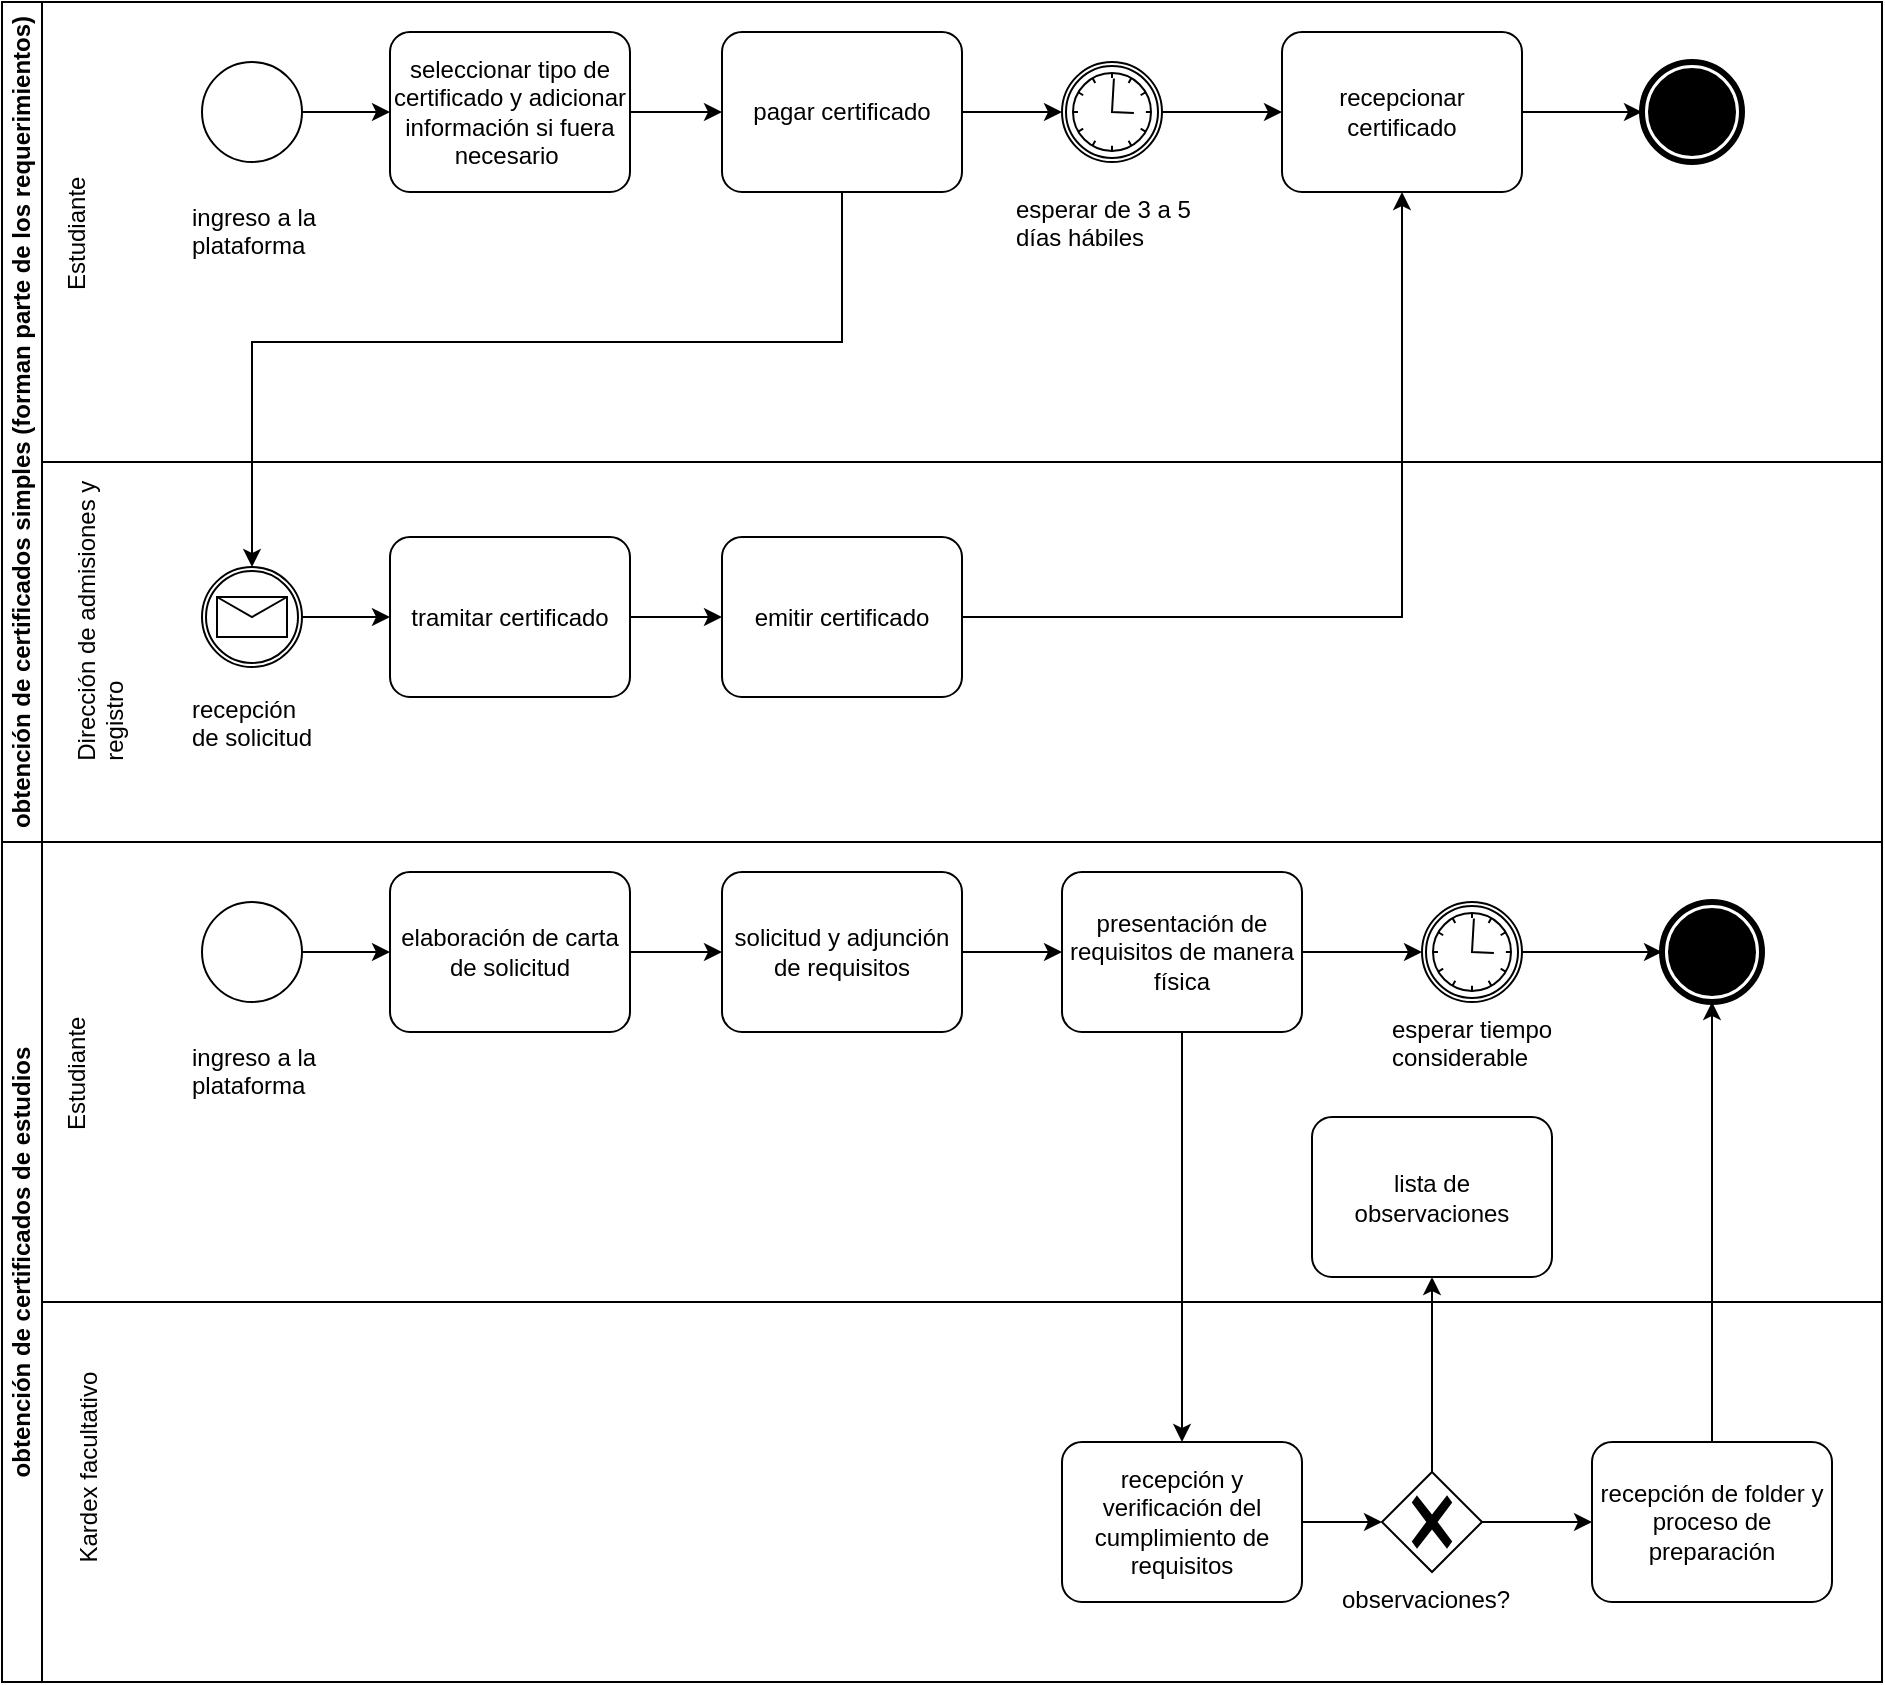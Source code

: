 <mxfile version="21.3.7">
  <diagram name="Página-1" id="altKlWIEwy7CdVfgzB5W">
    <mxGraphModel dx="1509" dy="834" grid="1" gridSize="10" guides="1" tooltips="1" connect="1" arrows="1" fold="1" page="1" pageScale="1" pageWidth="827" pageHeight="1169" math="0" shadow="0">
      <root>
        <mxCell id="0" />
        <mxCell id="1" parent="0" />
        <mxCell id="xb_BVNKUW_JwSUMzYblN-20" value="obtención de certificados simples (forman parte de los requerimientos)" style="swimlane;startSize=20;horizontal=0;html=1;whiteSpace=wrap;" vertex="1" parent="1">
          <mxGeometry x="70" y="30" width="940" height="420" as="geometry" />
        </mxCell>
        <mxCell id="xb_BVNKUW_JwSUMzYblN-21" value="" style="swimlane;html=1;startSize=20;fontStyle=0;collapsible=0;horizontal=1;swimlaneLine=0;fillColor=none;whiteSpace=wrap;" vertex="1" parent="xb_BVNKUW_JwSUMzYblN-20">
          <mxGeometry x="20" width="920" height="230" as="geometry" />
        </mxCell>
        <mxCell id="xb_BVNKUW_JwSUMzYblN-26" style="edgeStyle=orthogonalEdgeStyle;rounded=0;orthogonalLoop=1;jettySize=auto;html=1;entryX=0;entryY=0.5;entryDx=0;entryDy=0;entryPerimeter=0;" edge="1" parent="xb_BVNKUW_JwSUMzYblN-21" source="xb_BVNKUW_JwSUMzYblN-24" target="xb_BVNKUW_JwSUMzYblN-25">
          <mxGeometry relative="1" as="geometry" />
        </mxCell>
        <mxCell id="xb_BVNKUW_JwSUMzYblN-24" value="" style="points=[[0.145,0.145,0],[0.5,0,0],[0.855,0.145,0],[1,0.5,0],[0.855,0.855,0],[0.5,1,0],[0.145,0.855,0],[0,0.5,0]];shape=mxgraph.bpmn.event;html=1;verticalLabelPosition=bottom;labelBackgroundColor=#ffffff;verticalAlign=top;align=center;perimeter=ellipsePerimeter;outlineConnect=0;aspect=fixed;outline=standard;symbol=general;" vertex="1" parent="xb_BVNKUW_JwSUMzYblN-21">
          <mxGeometry x="80" y="30" width="50" height="50" as="geometry" />
        </mxCell>
        <mxCell id="xb_BVNKUW_JwSUMzYblN-32" style="edgeStyle=orthogonalEdgeStyle;rounded=0;orthogonalLoop=1;jettySize=auto;html=1;entryX=0;entryY=0.5;entryDx=0;entryDy=0;entryPerimeter=0;" edge="1" parent="xb_BVNKUW_JwSUMzYblN-21" source="xb_BVNKUW_JwSUMzYblN-25" target="xb_BVNKUW_JwSUMzYblN-31">
          <mxGeometry relative="1" as="geometry" />
        </mxCell>
        <mxCell id="xb_BVNKUW_JwSUMzYblN-25" value="seleccionar tipo de certificado y adicionar información si fuera necesario&amp;nbsp;" style="points=[[0.25,0,0],[0.5,0,0],[0.75,0,0],[1,0.25,0],[1,0.5,0],[1,0.75,0],[0.75,1,0],[0.5,1,0],[0.25,1,0],[0,0.75,0],[0,0.5,0],[0,0.25,0]];shape=mxgraph.bpmn.task;whiteSpace=wrap;rectStyle=rounded;size=10;html=1;container=1;expand=0;collapsible=0;taskMarker=abstract;" vertex="1" parent="xb_BVNKUW_JwSUMzYblN-21">
          <mxGeometry x="174" y="15" width="120" height="80" as="geometry" />
        </mxCell>
        <mxCell id="xb_BVNKUW_JwSUMzYblN-93" style="edgeStyle=orthogonalEdgeStyle;rounded=0;orthogonalLoop=1;jettySize=auto;html=1;entryX=0;entryY=0.5;entryDx=0;entryDy=0;entryPerimeter=0;" edge="1" parent="xb_BVNKUW_JwSUMzYblN-21" source="xb_BVNKUW_JwSUMzYblN-31" target="xb_BVNKUW_JwSUMzYblN-92">
          <mxGeometry relative="1" as="geometry" />
        </mxCell>
        <mxCell id="xb_BVNKUW_JwSUMzYblN-31" value="pagar certificado" style="points=[[0.25,0,0],[0.5,0,0],[0.75,0,0],[1,0.25,0],[1,0.5,0],[1,0.75,0],[0.75,1,0],[0.5,1,0],[0.25,1,0],[0,0.75,0],[0,0.5,0],[0,0.25,0]];shape=mxgraph.bpmn.task;whiteSpace=wrap;rectStyle=rounded;size=10;html=1;container=1;expand=0;collapsible=0;taskMarker=abstract;" vertex="1" parent="xb_BVNKUW_JwSUMzYblN-21">
          <mxGeometry x="340" y="15" width="120" height="80" as="geometry" />
        </mxCell>
        <mxCell id="xb_BVNKUW_JwSUMzYblN-38" value="ingreso a la plataforma" style="text;whiteSpace=wrap;html=1;" vertex="1" parent="xb_BVNKUW_JwSUMzYblN-21">
          <mxGeometry x="72.5" y="93.75" width="65" height="40" as="geometry" />
        </mxCell>
        <mxCell id="xb_BVNKUW_JwSUMzYblN-39" value="Estudiante" style="text;whiteSpace=wrap;html=1;rotation=-90;" vertex="1" parent="xb_BVNKUW_JwSUMzYblN-21">
          <mxGeometry x="-12.5" y="97.5" width="65" height="32.5" as="geometry" />
        </mxCell>
        <mxCell id="xb_BVNKUW_JwSUMzYblN-49" style="edgeStyle=orthogonalEdgeStyle;rounded=0;orthogonalLoop=1;jettySize=auto;html=1;entryX=0;entryY=0.5;entryDx=0;entryDy=0;entryPerimeter=0;" edge="1" parent="xb_BVNKUW_JwSUMzYblN-21" source="xb_BVNKUW_JwSUMzYblN-46" target="xb_BVNKUW_JwSUMzYblN-48">
          <mxGeometry relative="1" as="geometry" />
        </mxCell>
        <mxCell id="xb_BVNKUW_JwSUMzYblN-46" value="recepcionar certificado" style="points=[[0.25,0,0],[0.5,0,0],[0.75,0,0],[1,0.25,0],[1,0.5,0],[1,0.75,0],[0.75,1,0],[0.5,1,0],[0.25,1,0],[0,0.75,0],[0,0.5,0],[0,0.25,0]];shape=mxgraph.bpmn.task;whiteSpace=wrap;rectStyle=rounded;size=10;html=1;container=1;expand=0;collapsible=0;taskMarker=abstract;" vertex="1" parent="xb_BVNKUW_JwSUMzYblN-21">
          <mxGeometry x="620" y="15" width="120" height="80" as="geometry" />
        </mxCell>
        <mxCell id="xb_BVNKUW_JwSUMzYblN-48" value="" style="points=[[0.145,0.145,0],[0.5,0,0],[0.855,0.145,0],[1,0.5,0],[0.855,0.855,0],[0.5,1,0],[0.145,0.855,0],[0,0.5,0]];shape=mxgraph.bpmn.event;html=1;verticalLabelPosition=bottom;labelBackgroundColor=#ffffff;verticalAlign=top;align=center;perimeter=ellipsePerimeter;outlineConnect=0;aspect=fixed;outline=end;symbol=terminate;" vertex="1" parent="xb_BVNKUW_JwSUMzYblN-21">
          <mxGeometry x="800" y="30" width="50" height="50" as="geometry" />
        </mxCell>
        <mxCell id="xb_BVNKUW_JwSUMzYblN-37" value="esperar de 3 a 5 días hábiles" style="text;whiteSpace=wrap;html=1;" vertex="1" parent="xb_BVNKUW_JwSUMzYblN-21">
          <mxGeometry x="485" y="90" width="100" height="40" as="geometry" />
        </mxCell>
        <mxCell id="xb_BVNKUW_JwSUMzYblN-94" style="edgeStyle=orthogonalEdgeStyle;rounded=0;orthogonalLoop=1;jettySize=auto;html=1;entryX=0;entryY=0.5;entryDx=0;entryDy=0;entryPerimeter=0;" edge="1" parent="xb_BVNKUW_JwSUMzYblN-21" source="xb_BVNKUW_JwSUMzYblN-92" target="xb_BVNKUW_JwSUMzYblN-46">
          <mxGeometry relative="1" as="geometry" />
        </mxCell>
        <mxCell id="xb_BVNKUW_JwSUMzYblN-92" value="" style="points=[[0.145,0.145,0],[0.5,0,0],[0.855,0.145,0],[1,0.5,0],[0.855,0.855,0],[0.5,1,0],[0.145,0.855,0],[0,0.5,0]];shape=mxgraph.bpmn.event;html=1;verticalLabelPosition=bottom;labelBackgroundColor=#ffffff;verticalAlign=top;align=center;perimeter=ellipsePerimeter;outlineConnect=0;aspect=fixed;outline=catching;symbol=timer;" vertex="1" parent="xb_BVNKUW_JwSUMzYblN-21">
          <mxGeometry x="510" y="30" width="50" height="50" as="geometry" />
        </mxCell>
        <mxCell id="xb_BVNKUW_JwSUMzYblN-40" value="Dirección de admisiones y registro" style="text;whiteSpace=wrap;html=1;rotation=-90;" vertex="1" parent="xb_BVNKUW_JwSUMzYblN-20">
          <mxGeometry x="-30" y="291.25" width="148.13" height="32.5" as="geometry" />
        </mxCell>
        <mxCell id="xb_BVNKUW_JwSUMzYblN-51" style="edgeStyle=orthogonalEdgeStyle;rounded=0;orthogonalLoop=1;jettySize=auto;html=1;entryX=0;entryY=0.5;entryDx=0;entryDy=0;entryPerimeter=0;" edge="1" parent="xb_BVNKUW_JwSUMzYblN-20" source="xb_BVNKUW_JwSUMzYblN-41" target="xb_BVNKUW_JwSUMzYblN-43">
          <mxGeometry relative="1" as="geometry" />
        </mxCell>
        <mxCell id="xb_BVNKUW_JwSUMzYblN-41" value="" style="points=[[0.145,0.145,0],[0.5,0,0],[0.855,0.145,0],[1,0.5,0],[0.855,0.855,0],[0.5,1,0],[0.145,0.855,0],[0,0.5,0]];shape=mxgraph.bpmn.event;html=1;verticalLabelPosition=bottom;labelBackgroundColor=#ffffff;verticalAlign=top;align=center;perimeter=ellipsePerimeter;outlineConnect=0;aspect=fixed;outline=catching;symbol=message;" vertex="1" parent="xb_BVNKUW_JwSUMzYblN-20">
          <mxGeometry x="100" y="282.5" width="50" height="50" as="geometry" />
        </mxCell>
        <mxCell id="xb_BVNKUW_JwSUMzYblN-42" value="recepción de solicitud" style="text;whiteSpace=wrap;html=1;" vertex="1" parent="xb_BVNKUW_JwSUMzYblN-20">
          <mxGeometry x="92.5" y="340" width="65" height="40" as="geometry" />
        </mxCell>
        <mxCell id="xb_BVNKUW_JwSUMzYblN-45" style="edgeStyle=orthogonalEdgeStyle;rounded=0;orthogonalLoop=1;jettySize=auto;html=1;entryX=0;entryY=0.5;entryDx=0;entryDy=0;entryPerimeter=0;" edge="1" parent="xb_BVNKUW_JwSUMzYblN-20" source="xb_BVNKUW_JwSUMzYblN-43" target="xb_BVNKUW_JwSUMzYblN-44">
          <mxGeometry relative="1" as="geometry" />
        </mxCell>
        <mxCell id="xb_BVNKUW_JwSUMzYblN-43" value="tramitar certificado" style="points=[[0.25,0,0],[0.5,0,0],[0.75,0,0],[1,0.25,0],[1,0.5,0],[1,0.75,0],[0.75,1,0],[0.5,1,0],[0.25,1,0],[0,0.75,0],[0,0.5,0],[0,0.25,0]];shape=mxgraph.bpmn.task;whiteSpace=wrap;rectStyle=rounded;size=10;html=1;container=1;expand=0;collapsible=0;taskMarker=abstract;" vertex="1" parent="xb_BVNKUW_JwSUMzYblN-20">
          <mxGeometry x="194" y="267.5" width="120" height="80" as="geometry" />
        </mxCell>
        <mxCell id="xb_BVNKUW_JwSUMzYblN-52" style="edgeStyle=orthogonalEdgeStyle;rounded=0;orthogonalLoop=1;jettySize=auto;html=1;" edge="1" parent="xb_BVNKUW_JwSUMzYblN-20" source="xb_BVNKUW_JwSUMzYblN-44" target="xb_BVNKUW_JwSUMzYblN-46">
          <mxGeometry relative="1" as="geometry" />
        </mxCell>
        <mxCell id="xb_BVNKUW_JwSUMzYblN-44" value="emitir certificado" style="points=[[0.25,0,0],[0.5,0,0],[0.75,0,0],[1,0.25,0],[1,0.5,0],[1,0.75,0],[0.75,1,0],[0.5,1,0],[0.25,1,0],[0,0.75,0],[0,0.5,0],[0,0.25,0]];shape=mxgraph.bpmn.task;whiteSpace=wrap;rectStyle=rounded;size=10;html=1;container=1;expand=0;collapsible=0;taskMarker=abstract;" vertex="1" parent="xb_BVNKUW_JwSUMzYblN-20">
          <mxGeometry x="360" y="267.5" width="120" height="80" as="geometry" />
        </mxCell>
        <mxCell id="xb_BVNKUW_JwSUMzYblN-50" style="edgeStyle=orthogonalEdgeStyle;rounded=0;orthogonalLoop=1;jettySize=auto;html=1;entryX=0.5;entryY=0;entryDx=0;entryDy=0;entryPerimeter=0;" edge="1" parent="xb_BVNKUW_JwSUMzYblN-20" source="xb_BVNKUW_JwSUMzYblN-31" target="xb_BVNKUW_JwSUMzYblN-41">
          <mxGeometry relative="1" as="geometry">
            <Array as="points">
              <mxPoint x="420" y="170" />
              <mxPoint x="125" y="170" />
            </Array>
          </mxGeometry>
        </mxCell>
        <mxCell id="xb_BVNKUW_JwSUMzYblN-54" value="obtención de certificados de estudios" style="swimlane;startSize=20;horizontal=0;html=1;whiteSpace=wrap;" vertex="1" parent="1">
          <mxGeometry x="70" y="450" width="940" height="420" as="geometry" />
        </mxCell>
        <mxCell id="xb_BVNKUW_JwSUMzYblN-55" value="" style="swimlane;html=1;startSize=20;fontStyle=0;collapsible=0;horizontal=1;swimlaneLine=0;fillColor=none;whiteSpace=wrap;" vertex="1" parent="xb_BVNKUW_JwSUMzYblN-54">
          <mxGeometry x="20" width="920" height="230" as="geometry" />
        </mxCell>
        <mxCell id="xb_BVNKUW_JwSUMzYblN-56" style="edgeStyle=orthogonalEdgeStyle;rounded=0;orthogonalLoop=1;jettySize=auto;html=1;entryX=0;entryY=0.5;entryDx=0;entryDy=0;entryPerimeter=0;" edge="1" parent="xb_BVNKUW_JwSUMzYblN-55" source="xb_BVNKUW_JwSUMzYblN-57" target="xb_BVNKUW_JwSUMzYblN-59">
          <mxGeometry relative="1" as="geometry" />
        </mxCell>
        <mxCell id="xb_BVNKUW_JwSUMzYblN-57" value="" style="points=[[0.145,0.145,0],[0.5,0,0],[0.855,0.145,0],[1,0.5,0],[0.855,0.855,0],[0.5,1,0],[0.145,0.855,0],[0,0.5,0]];shape=mxgraph.bpmn.event;html=1;verticalLabelPosition=bottom;labelBackgroundColor=#ffffff;verticalAlign=top;align=center;perimeter=ellipsePerimeter;outlineConnect=0;aspect=fixed;outline=standard;symbol=general;" vertex="1" parent="xb_BVNKUW_JwSUMzYblN-55">
          <mxGeometry x="80" y="30" width="50" height="50" as="geometry" />
        </mxCell>
        <mxCell id="xb_BVNKUW_JwSUMzYblN-58" style="edgeStyle=orthogonalEdgeStyle;rounded=0;orthogonalLoop=1;jettySize=auto;html=1;entryX=0;entryY=0.5;entryDx=0;entryDy=0;entryPerimeter=0;" edge="1" parent="xb_BVNKUW_JwSUMzYblN-55" source="xb_BVNKUW_JwSUMzYblN-59" target="xb_BVNKUW_JwSUMzYblN-61">
          <mxGeometry relative="1" as="geometry" />
        </mxCell>
        <mxCell id="xb_BVNKUW_JwSUMzYblN-59" value="elaboración de carta de solicitud" style="points=[[0.25,0,0],[0.5,0,0],[0.75,0,0],[1,0.25,0],[1,0.5,0],[1,0.75,0],[0.75,1,0],[0.5,1,0],[0.25,1,0],[0,0.75,0],[0,0.5,0],[0,0.25,0]];shape=mxgraph.bpmn.task;whiteSpace=wrap;rectStyle=rounded;size=10;html=1;container=1;expand=0;collapsible=0;taskMarker=abstract;" vertex="1" parent="xb_BVNKUW_JwSUMzYblN-55">
          <mxGeometry x="174" y="15" width="120" height="80" as="geometry" />
        </mxCell>
        <mxCell id="xb_BVNKUW_JwSUMzYblN-80" style="edgeStyle=orthogonalEdgeStyle;rounded=0;orthogonalLoop=1;jettySize=auto;html=1;entryX=0;entryY=0.5;entryDx=0;entryDy=0;entryPerimeter=0;" edge="1" parent="xb_BVNKUW_JwSUMzYblN-55" source="xb_BVNKUW_JwSUMzYblN-61" target="xb_BVNKUW_JwSUMzYblN-79">
          <mxGeometry relative="1" as="geometry" />
        </mxCell>
        <mxCell id="xb_BVNKUW_JwSUMzYblN-61" value="solicitud y adjunción de requisitos" style="points=[[0.25,0,0],[0.5,0,0],[0.75,0,0],[1,0.25,0],[1,0.5,0],[1,0.75,0],[0.75,1,0],[0.5,1,0],[0.25,1,0],[0,0.75,0],[0,0.5,0],[0,0.25,0]];shape=mxgraph.bpmn.task;whiteSpace=wrap;rectStyle=rounded;size=10;html=1;container=1;expand=0;collapsible=0;taskMarker=abstract;" vertex="1" parent="xb_BVNKUW_JwSUMzYblN-55">
          <mxGeometry x="340" y="15" width="120" height="80" as="geometry" />
        </mxCell>
        <mxCell id="xb_BVNKUW_JwSUMzYblN-64" value="ingreso a la plataforma" style="text;whiteSpace=wrap;html=1;" vertex="1" parent="xb_BVNKUW_JwSUMzYblN-55">
          <mxGeometry x="72.5" y="93.75" width="65" height="40" as="geometry" />
        </mxCell>
        <mxCell id="xb_BVNKUW_JwSUMzYblN-65" value="Estudiante" style="text;whiteSpace=wrap;html=1;rotation=-90;" vertex="1" parent="xb_BVNKUW_JwSUMzYblN-55">
          <mxGeometry x="-12.5" y="97.5" width="65" height="32.5" as="geometry" />
        </mxCell>
        <mxCell id="xb_BVNKUW_JwSUMzYblN-68" value="" style="points=[[0.145,0.145,0],[0.5,0,0],[0.855,0.145,0],[1,0.5,0],[0.855,0.855,0],[0.5,1,0],[0.145,0.855,0],[0,0.5,0]];shape=mxgraph.bpmn.event;html=1;verticalLabelPosition=bottom;labelBackgroundColor=#ffffff;verticalAlign=top;align=center;perimeter=ellipsePerimeter;outlineConnect=0;aspect=fixed;outline=end;symbol=terminate;" vertex="1" parent="xb_BVNKUW_JwSUMzYblN-55">
          <mxGeometry x="810" y="30" width="50" height="50" as="geometry" />
        </mxCell>
        <mxCell id="xb_BVNKUW_JwSUMzYblN-69" value="esperar tiempo considerable" style="text;whiteSpace=wrap;html=1;" vertex="1" parent="xb_BVNKUW_JwSUMzYblN-55">
          <mxGeometry x="672.5" y="80" width="85" height="40" as="geometry" />
        </mxCell>
        <mxCell id="xb_BVNKUW_JwSUMzYblN-84" style="edgeStyle=orthogonalEdgeStyle;rounded=0;orthogonalLoop=1;jettySize=auto;html=1;entryX=0;entryY=0.5;entryDx=0;entryDy=0;entryPerimeter=0;" edge="1" parent="xb_BVNKUW_JwSUMzYblN-55" source="xb_BVNKUW_JwSUMzYblN-79" target="xb_BVNKUW_JwSUMzYblN-83">
          <mxGeometry relative="1" as="geometry" />
        </mxCell>
        <mxCell id="xb_BVNKUW_JwSUMzYblN-79" value="presentación de requisitos de manera física" style="points=[[0.25,0,0],[0.5,0,0],[0.75,0,0],[1,0.25,0],[1,0.5,0],[1,0.75,0],[0.75,1,0],[0.5,1,0],[0.25,1,0],[0,0.75,0],[0,0.5,0],[0,0.25,0]];shape=mxgraph.bpmn.task;whiteSpace=wrap;rectStyle=rounded;size=10;html=1;container=1;expand=0;collapsible=0;taskMarker=abstract;" vertex="1" parent="xb_BVNKUW_JwSUMzYblN-55">
          <mxGeometry x="510" y="15" width="120" height="80" as="geometry" />
        </mxCell>
        <mxCell id="xb_BVNKUW_JwSUMzYblN-85" style="edgeStyle=orthogonalEdgeStyle;rounded=0;orthogonalLoop=1;jettySize=auto;html=1;entryX=0;entryY=0.5;entryDx=0;entryDy=0;entryPerimeter=0;" edge="1" parent="xb_BVNKUW_JwSUMzYblN-55" source="xb_BVNKUW_JwSUMzYblN-83" target="xb_BVNKUW_JwSUMzYblN-68">
          <mxGeometry relative="1" as="geometry" />
        </mxCell>
        <mxCell id="xb_BVNKUW_JwSUMzYblN-83" value="" style="points=[[0.145,0.145,0],[0.5,0,0],[0.855,0.145,0],[1,0.5,0],[0.855,0.855,0],[0.5,1,0],[0.145,0.855,0],[0,0.5,0]];shape=mxgraph.bpmn.event;html=1;verticalLabelPosition=bottom;labelBackgroundColor=#ffffff;verticalAlign=top;align=center;perimeter=ellipsePerimeter;outlineConnect=0;aspect=fixed;outline=boundInt;symbol=timer;" vertex="1" parent="xb_BVNKUW_JwSUMzYblN-55">
          <mxGeometry x="690" y="30" width="50" height="50" as="geometry" />
        </mxCell>
        <mxCell id="xb_BVNKUW_JwSUMzYblN-75" value="lista de observaciones" style="points=[[0.25,0,0],[0.5,0,0],[0.75,0,0],[1,0.25,0],[1,0.5,0],[1,0.75,0],[0.75,1,0],[0.5,1,0],[0.25,1,0],[0,0.75,0],[0,0.5,0],[0,0.25,0]];shape=mxgraph.bpmn.task;whiteSpace=wrap;rectStyle=rounded;size=10;html=1;container=1;expand=0;collapsible=0;taskMarker=abstract;" vertex="1" parent="xb_BVNKUW_JwSUMzYblN-55">
          <mxGeometry x="635" y="137.5" width="120" height="80" as="geometry" />
        </mxCell>
        <mxCell id="xb_BVNKUW_JwSUMzYblN-70" value="Kardex facultativo" style="text;whiteSpace=wrap;html=1;rotation=-90;" vertex="1" parent="xb_BVNKUW_JwSUMzYblN-54">
          <mxGeometry x="-10" y="291.25" width="110" height="32.5" as="geometry" />
        </mxCell>
        <mxCell id="xb_BVNKUW_JwSUMzYblN-73" value="observaciones?" style="text;whiteSpace=wrap;html=1;" vertex="1" parent="xb_BVNKUW_JwSUMzYblN-54">
          <mxGeometry x="668.13" y="365" width="93.75" height="30" as="geometry" />
        </mxCell>
        <mxCell id="xb_BVNKUW_JwSUMzYblN-91" style="edgeStyle=orthogonalEdgeStyle;rounded=0;orthogonalLoop=1;jettySize=auto;html=1;entryX=0;entryY=0.5;entryDx=0;entryDy=0;entryPerimeter=0;" edge="1" parent="xb_BVNKUW_JwSUMzYblN-54" source="xb_BVNKUW_JwSUMzYblN-77" target="xb_BVNKUW_JwSUMzYblN-87">
          <mxGeometry relative="1" as="geometry" />
        </mxCell>
        <mxCell id="xb_BVNKUW_JwSUMzYblN-77" value="recepción y verificación del cumplimiento de requisitos" style="points=[[0.25,0,0],[0.5,0,0],[0.75,0,0],[1,0.25,0],[1,0.5,0],[1,0.75,0],[0.75,1,0],[0.5,1,0],[0.25,1,0],[0,0.75,0],[0,0.5,0],[0,0.25,0]];shape=mxgraph.bpmn.task;whiteSpace=wrap;rectStyle=rounded;size=10;html=1;container=1;expand=0;collapsible=0;taskMarker=abstract;" vertex="1" parent="xb_BVNKUW_JwSUMzYblN-54">
          <mxGeometry x="530" y="300" width="120" height="80" as="geometry" />
        </mxCell>
        <mxCell id="xb_BVNKUW_JwSUMzYblN-86" style="edgeStyle=orthogonalEdgeStyle;rounded=0;orthogonalLoop=1;jettySize=auto;html=1;entryX=0.5;entryY=1;entryDx=0;entryDy=0;entryPerimeter=0;" edge="1" parent="xb_BVNKUW_JwSUMzYblN-54" source="xb_BVNKUW_JwSUMzYblN-67" target="xb_BVNKUW_JwSUMzYblN-68">
          <mxGeometry relative="1" as="geometry" />
        </mxCell>
        <mxCell id="xb_BVNKUW_JwSUMzYblN-67" value="recepción de folder y proceso de preparación" style="points=[[0.25,0,0],[0.5,0,0],[0.75,0,0],[1,0.25,0],[1,0.5,0],[1,0.75,0],[0.75,1,0],[0.5,1,0],[0.25,1,0],[0,0.75,0],[0,0.5,0],[0,0.25,0]];shape=mxgraph.bpmn.task;whiteSpace=wrap;rectStyle=rounded;size=10;html=1;container=1;expand=0;collapsible=0;taskMarker=abstract;" vertex="1" parent="xb_BVNKUW_JwSUMzYblN-54">
          <mxGeometry x="795" y="300" width="120" height="80" as="geometry" />
        </mxCell>
        <mxCell id="xb_BVNKUW_JwSUMzYblN-88" style="edgeStyle=orthogonalEdgeStyle;rounded=0;orthogonalLoop=1;jettySize=auto;html=1;entryX=0;entryY=0.5;entryDx=0;entryDy=0;entryPerimeter=0;" edge="1" parent="xb_BVNKUW_JwSUMzYblN-54" source="xb_BVNKUW_JwSUMzYblN-87" target="xb_BVNKUW_JwSUMzYblN-67">
          <mxGeometry relative="1" as="geometry" />
        </mxCell>
        <mxCell id="xb_BVNKUW_JwSUMzYblN-89" style="edgeStyle=orthogonalEdgeStyle;rounded=0;orthogonalLoop=1;jettySize=auto;html=1;entryX=0.5;entryY=1;entryDx=0;entryDy=0;entryPerimeter=0;" edge="1" parent="xb_BVNKUW_JwSUMzYblN-54" source="xb_BVNKUW_JwSUMzYblN-87" target="xb_BVNKUW_JwSUMzYblN-75">
          <mxGeometry relative="1" as="geometry" />
        </mxCell>
        <mxCell id="xb_BVNKUW_JwSUMzYblN-87" value="" style="points=[[0.25,0.25,0],[0.5,0,0],[0.75,0.25,0],[1,0.5,0],[0.75,0.75,0],[0.5,1,0],[0.25,0.75,0],[0,0.5,0]];shape=mxgraph.bpmn.gateway2;html=1;verticalLabelPosition=bottom;labelBackgroundColor=#ffffff;verticalAlign=top;align=center;perimeter=rhombusPerimeter;outlineConnect=0;outline=none;symbol=none;gwType=exclusive;" vertex="1" parent="xb_BVNKUW_JwSUMzYblN-54">
          <mxGeometry x="690" y="315" width="50" height="50" as="geometry" />
        </mxCell>
        <mxCell id="xb_BVNKUW_JwSUMzYblN-90" style="edgeStyle=orthogonalEdgeStyle;rounded=0;orthogonalLoop=1;jettySize=auto;html=1;entryX=0.5;entryY=0;entryDx=0;entryDy=0;entryPerimeter=0;" edge="1" parent="xb_BVNKUW_JwSUMzYblN-54" source="xb_BVNKUW_JwSUMzYblN-79" target="xb_BVNKUW_JwSUMzYblN-77">
          <mxGeometry relative="1" as="geometry" />
        </mxCell>
      </root>
    </mxGraphModel>
  </diagram>
</mxfile>
